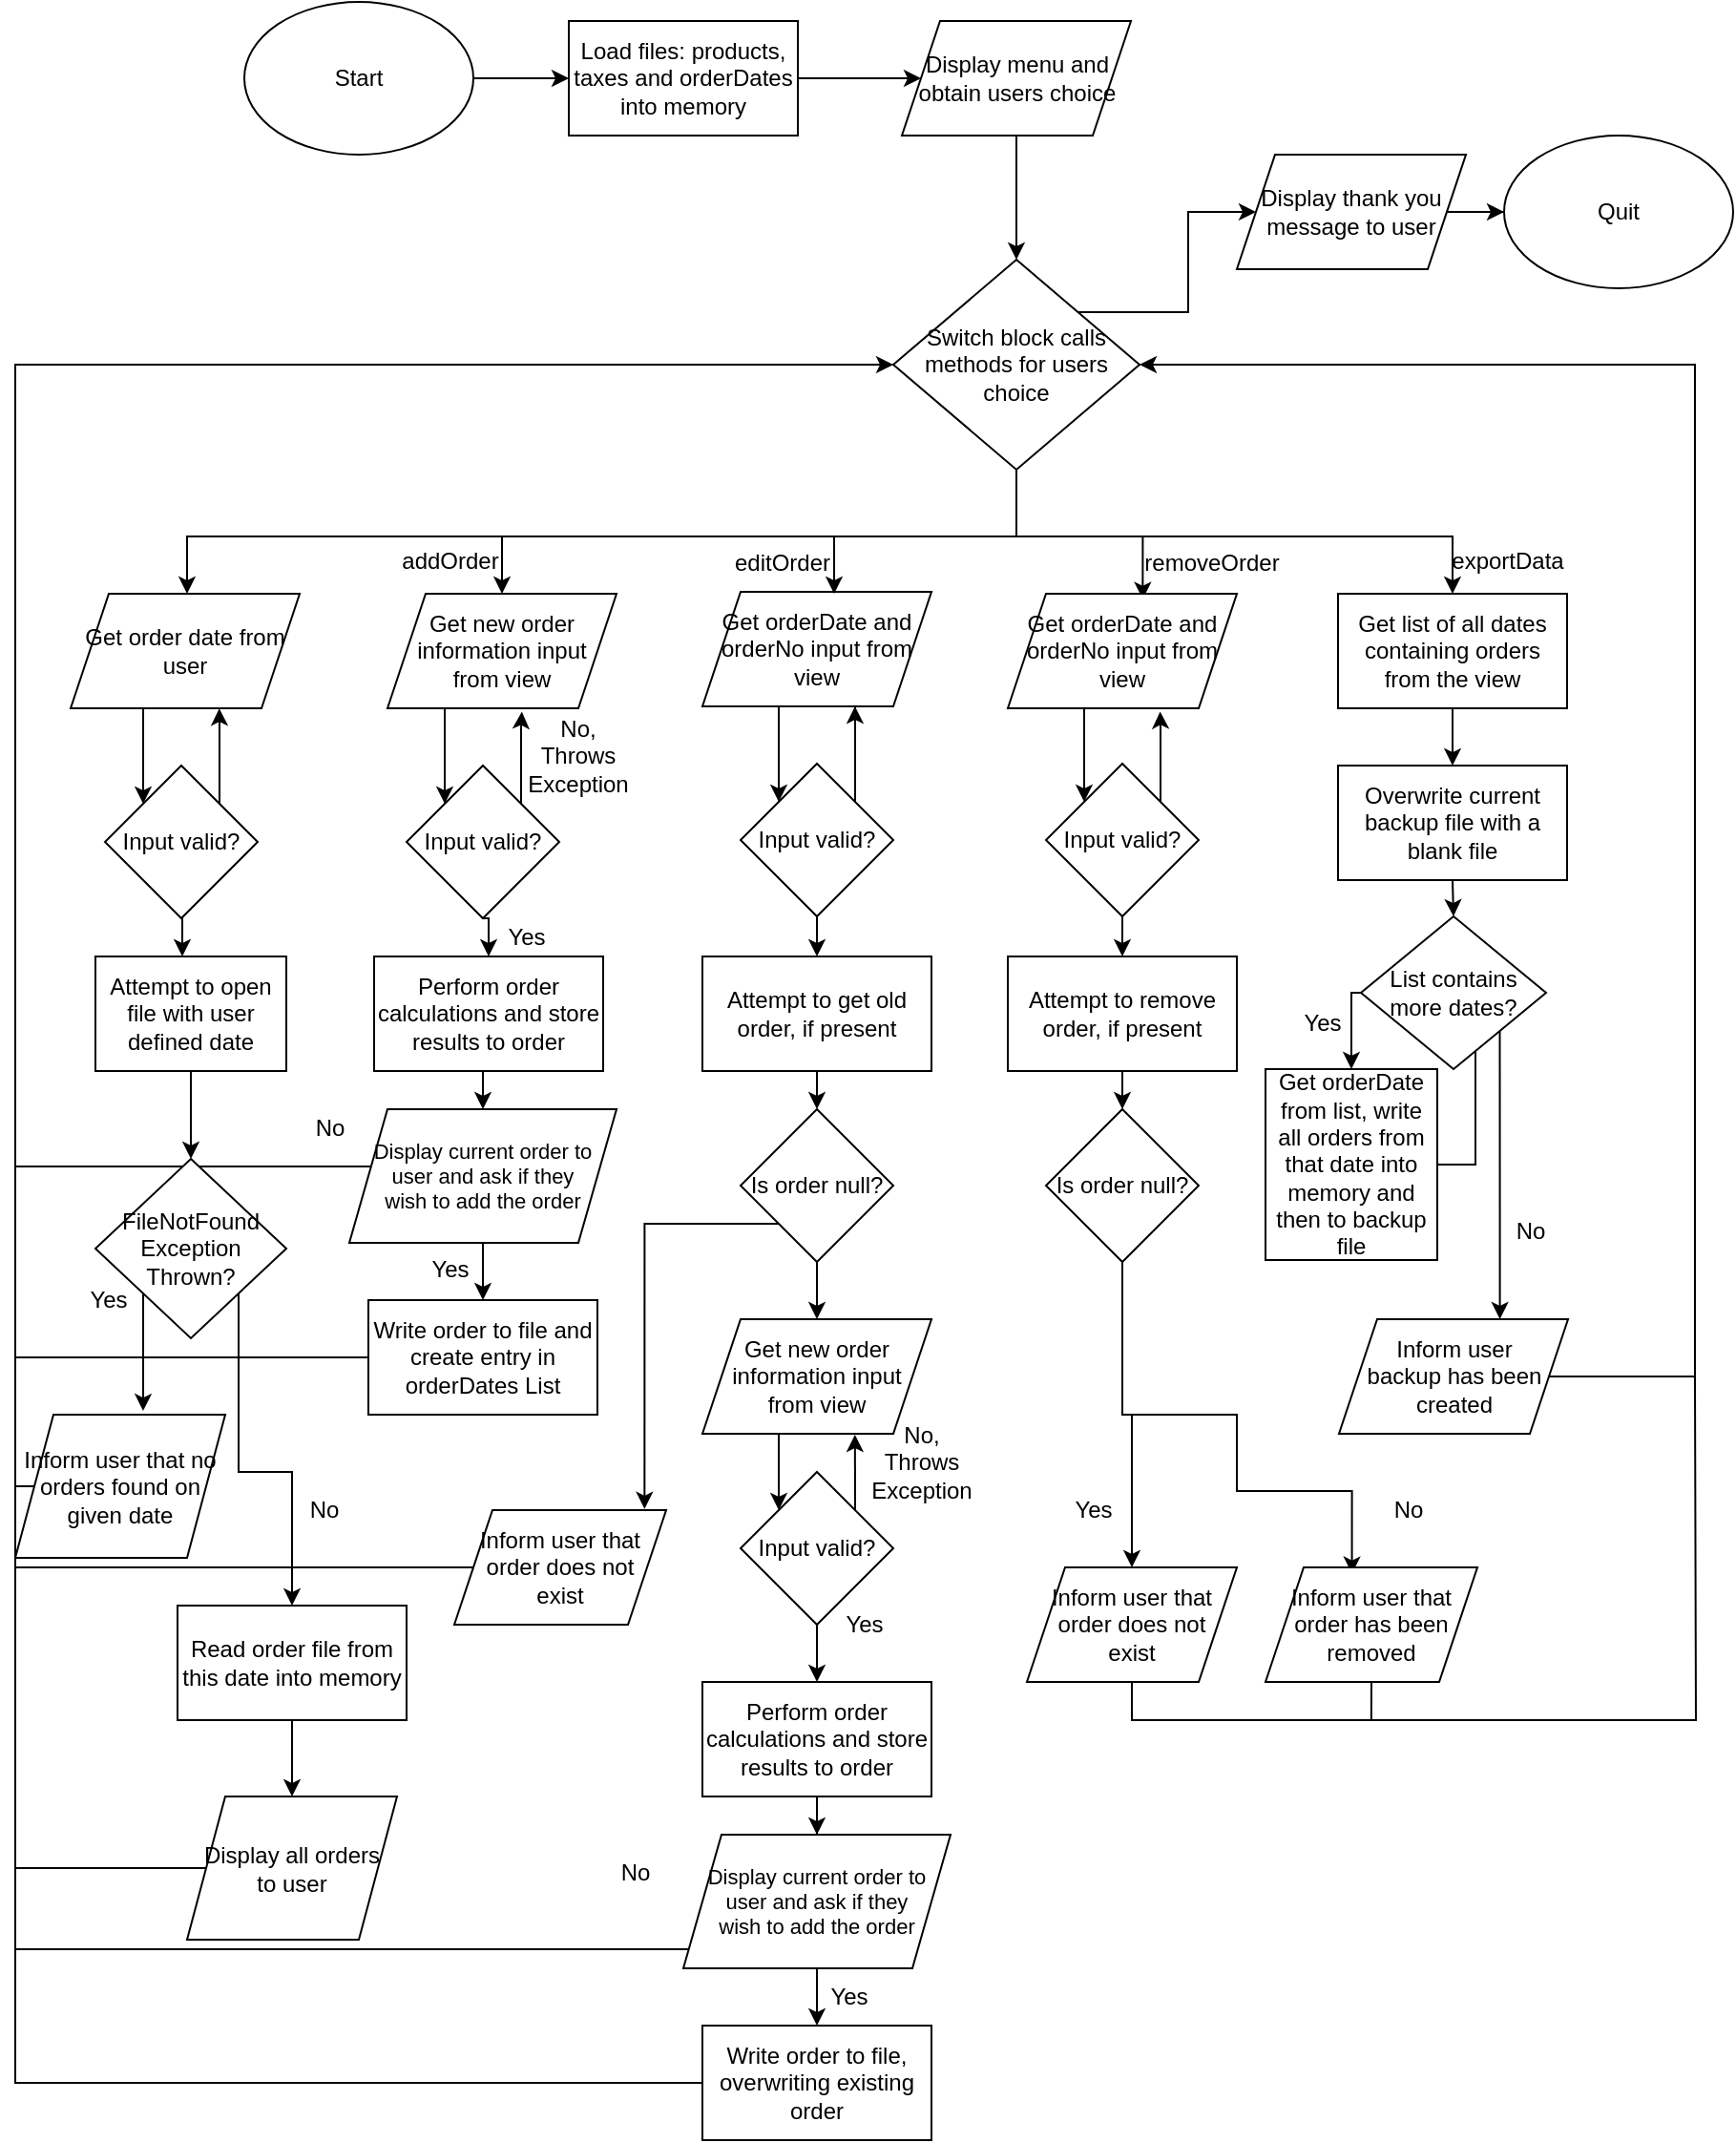 <mxfile version="13.10.2" type="device"><diagram id="LPQSU_8-kCFOFuhEyKn1" name="Page-1"><mxGraphModel dx="3310" dy="1685" grid="1" gridSize="10" guides="1" tooltips="1" connect="1" arrows="1" fold="1" page="0" pageScale="1" pageWidth="827" pageHeight="1169" math="0" shadow="0"><root><mxCell id="0"/><mxCell id="1" parent="0"/><mxCell id="2ud_dAQ5UQpuwKzFoYy5-61" value="" style="edgeStyle=orthogonalEdgeStyle;rounded=0;orthogonalLoop=1;jettySize=auto;html=1;" parent="1" source="2ud_dAQ5UQpuwKzFoYy5-2" target="2ud_dAQ5UQpuwKzFoYy5-5" edge="1"><mxGeometry relative="1" as="geometry"/></mxCell><mxCell id="2ud_dAQ5UQpuwKzFoYy5-2" value="Start" style="ellipse;whiteSpace=wrap;html=1;" parent="1" vertex="1"><mxGeometry x="40" y="40" width="120" height="80" as="geometry"/></mxCell><mxCell id="2ud_dAQ5UQpuwKzFoYy5-62" value="" style="edgeStyle=orthogonalEdgeStyle;rounded=0;orthogonalLoop=1;jettySize=auto;html=1;" parent="1" source="2ud_dAQ5UQpuwKzFoYy5-5" target="2ud_dAQ5UQpuwKzFoYy5-7" edge="1"><mxGeometry relative="1" as="geometry"/></mxCell><mxCell id="2ud_dAQ5UQpuwKzFoYy5-5" value="Load files: products, taxes and orderDates into memory" style="rounded=0;whiteSpace=wrap;html=1;" parent="1" vertex="1"><mxGeometry x="210" y="50" width="120" height="60" as="geometry"/></mxCell><mxCell id="2ud_dAQ5UQpuwKzFoYy5-63" value="" style="edgeStyle=orthogonalEdgeStyle;rounded=0;orthogonalLoop=1;jettySize=auto;html=1;" parent="1" source="2ud_dAQ5UQpuwKzFoYy5-7" target="2ud_dAQ5UQpuwKzFoYy5-9" edge="1"><mxGeometry relative="1" as="geometry"/></mxCell><mxCell id="2ud_dAQ5UQpuwKzFoYy5-7" value="Display menu and obtain users choice" style="shape=parallelogram;perimeter=parallelogramPerimeter;whiteSpace=wrap;html=1;fixedSize=1;" parent="1" vertex="1"><mxGeometry x="384.5" y="50" width="120" height="60" as="geometry"/></mxCell><mxCell id="2ud_dAQ5UQpuwKzFoYy5-20" value="" style="edgeStyle=orthogonalEdgeStyle;rounded=0;orthogonalLoop=1;jettySize=auto;html=1;entryX=0.589;entryY=0.047;entryDx=0;entryDy=0;entryPerimeter=0;" parent="1" source="2ud_dAQ5UQpuwKzFoYy5-9" target="2ud_dAQ5UQpuwKzFoYy5-13" edge="1"><mxGeometry relative="1" as="geometry"><Array as="points"><mxPoint x="445" y="320"/><mxPoint x="511" y="320"/></Array></mxGeometry></mxCell><mxCell id="2ud_dAQ5UQpuwKzFoYy5-59" style="edgeStyle=orthogonalEdgeStyle;rounded=0;orthogonalLoop=1;jettySize=auto;html=1;exitX=1;exitY=0;exitDx=0;exitDy=0;entryX=0;entryY=0.5;entryDx=0;entryDy=0;" parent="1" source="2ud_dAQ5UQpuwKzFoYy5-9" target="2ud_dAQ5UQpuwKzFoYy5-10" edge="1"><mxGeometry relative="1" as="geometry"/></mxCell><mxCell id="2ud_dAQ5UQpuwKzFoYy5-9" value="Switch block calls methods for users choice" style="rhombus;whiteSpace=wrap;html=1;" parent="1" vertex="1"><mxGeometry x="380" y="175" width="129" height="110" as="geometry"/></mxCell><mxCell id="2ud_dAQ5UQpuwKzFoYy5-60" value="" style="edgeStyle=orthogonalEdgeStyle;rounded=0;orthogonalLoop=1;jettySize=auto;html=1;" parent="1" source="2ud_dAQ5UQpuwKzFoYy5-10" target="2ud_dAQ5UQpuwKzFoYy5-11" edge="1"><mxGeometry relative="1" as="geometry"/></mxCell><mxCell id="2ud_dAQ5UQpuwKzFoYy5-10" value="Display thank you message to user" style="shape=parallelogram;perimeter=parallelogramPerimeter;whiteSpace=wrap;html=1;fixedSize=1;" parent="1" vertex="1"><mxGeometry x="560" y="120" width="120" height="60" as="geometry"/></mxCell><mxCell id="2ud_dAQ5UQpuwKzFoYy5-11" value="Quit" style="ellipse;whiteSpace=wrap;html=1;" parent="1" vertex="1"><mxGeometry x="700" y="110" width="120" height="80" as="geometry"/></mxCell><mxCell id="2ud_dAQ5UQpuwKzFoYy5-35" style="edgeStyle=orthogonalEdgeStyle;rounded=0;orthogonalLoop=1;jettySize=auto;html=1;entryX=0;entryY=0;entryDx=0;entryDy=0;" parent="1" source="2ud_dAQ5UQpuwKzFoYy5-12" target="2ud_dAQ5UQpuwKzFoYy5-25" edge="1"><mxGeometry relative="1" as="geometry"><Array as="points"><mxPoint x="360" y="420"/><mxPoint x="360" y="420"/></Array></mxGeometry></mxCell><mxCell id="2ud_dAQ5UQpuwKzFoYy5-82" style="edgeStyle=orthogonalEdgeStyle;rounded=0;orthogonalLoop=1;jettySize=auto;html=1;entryX=0;entryY=0;entryDx=0;entryDy=0;endArrow=classic;endFill=1;" parent="1" source="2ud_dAQ5UQpuwKzFoYy5-12" target="2ud_dAQ5UQpuwKzFoYy5-25" edge="1"><mxGeometry relative="1" as="geometry"><Array as="points"><mxPoint x="320" y="420"/><mxPoint x="320" y="420"/></Array></mxGeometry></mxCell><mxCell id="2ud_dAQ5UQpuwKzFoYy5-12" value="Get orderDate and orderNo input from view" style="shape=parallelogram;perimeter=parallelogramPerimeter;whiteSpace=wrap;html=1;fixedSize=1;spacing=2;" parent="1" vertex="1"><mxGeometry x="280" y="349" width="120" height="60" as="geometry"/></mxCell><mxCell id="2ud_dAQ5UQpuwKzFoYy5-122" style="edgeStyle=orthogonalEdgeStyle;rounded=0;orthogonalLoop=1;jettySize=auto;html=1;entryX=0;entryY=0;entryDx=0;entryDy=0;endArrow=classic;endFill=1;" parent="1" source="2ud_dAQ5UQpuwKzFoYy5-13" target="2ud_dAQ5UQpuwKzFoYy5-26" edge="1"><mxGeometry relative="1" as="geometry"><Array as="points"><mxPoint x="480" y="420"/><mxPoint x="480" y="420"/></Array></mxGeometry></mxCell><mxCell id="2ud_dAQ5UQpuwKzFoYy5-13" value="Get orderDate and orderNo input from view" style="shape=parallelogram;perimeter=parallelogramPerimeter;whiteSpace=wrap;html=1;fixedSize=1;" parent="1" vertex="1"><mxGeometry x="440" y="350" width="120" height="60" as="geometry"/></mxCell><mxCell id="2ud_dAQ5UQpuwKzFoYy5-79" style="edgeStyle=orthogonalEdgeStyle;rounded=0;orthogonalLoop=1;jettySize=auto;html=1;entryX=0;entryY=0;entryDx=0;entryDy=0;endArrow=classic;endFill=1;" parent="1" source="2ud_dAQ5UQpuwKzFoYy5-15" target="2ud_dAQ5UQpuwKzFoYy5-24" edge="1"><mxGeometry relative="1" as="geometry"><Array as="points"><mxPoint x="145" y="420"/><mxPoint x="145" y="420"/></Array></mxGeometry></mxCell><mxCell id="2ud_dAQ5UQpuwKzFoYy5-15" value="Get new order information input from view" style="shape=parallelogram;perimeter=parallelogramPerimeter;whiteSpace=wrap;html=1;fixedSize=1;spacing=5;" parent="1" vertex="1"><mxGeometry x="115" y="350" width="120" height="60" as="geometry"/></mxCell><mxCell id="2ud_dAQ5UQpuwKzFoYy5-108" value="" style="edgeStyle=orthogonalEdgeStyle;rounded=0;orthogonalLoop=1;jettySize=auto;html=1;endArrow=classic;endFill=1;" parent="1" source="2ud_dAQ5UQpuwKzFoYy5-17" target="2ud_dAQ5UQpuwKzFoYy5-106" edge="1"><mxGeometry relative="1" as="geometry"/></mxCell><mxCell id="2ud_dAQ5UQpuwKzFoYy5-17" value="Get list of all dates containing orders from the view" style="rounded=0;whiteSpace=wrap;html=1;" parent="1" vertex="1"><mxGeometry x="613" y="350" width="120" height="60" as="geometry"/></mxCell><mxCell id="2ud_dAQ5UQpuwKzFoYy5-21" value="" style="edgeStyle=orthogonalEdgeStyle;rounded=0;orthogonalLoop=1;jettySize=auto;html=1;exitX=0.5;exitY=1;exitDx=0;exitDy=0;" parent="1" source="2ud_dAQ5UQpuwKzFoYy5-9" edge="1"><mxGeometry relative="1" as="geometry"><mxPoint x="330" y="275" as="sourcePoint"/><mxPoint x="349" y="350" as="targetPoint"/><Array as="points"><mxPoint x="445" y="320"/><mxPoint x="349" y="320"/></Array></mxGeometry></mxCell><mxCell id="2ud_dAQ5UQpuwKzFoYy5-22" value="" style="edgeStyle=orthogonalEdgeStyle;rounded=0;orthogonalLoop=1;jettySize=auto;html=1;exitX=0.5;exitY=1;exitDx=0;exitDy=0;" parent="1" source="2ud_dAQ5UQpuwKzFoYy5-9" edge="1"><mxGeometry relative="1" as="geometry"><mxPoint x="430" y="268" as="sourcePoint"/><mxPoint x="175" y="350" as="targetPoint"/><Array as="points"><mxPoint x="445" y="320"/><mxPoint x="175" y="320"/><mxPoint x="175" y="350"/></Array></mxGeometry></mxCell><mxCell id="2ud_dAQ5UQpuwKzFoYy5-23" value="" style="edgeStyle=orthogonalEdgeStyle;rounded=0;orthogonalLoop=1;jettySize=auto;html=1;entryX=0.5;entryY=0;entryDx=0;entryDy=0;exitX=0.5;exitY=1;exitDx=0;exitDy=0;" parent="1" source="2ud_dAQ5UQpuwKzFoYy5-9" target="2ud_dAQ5UQpuwKzFoYy5-17" edge="1"><mxGeometry relative="1" as="geometry"><mxPoint x="440" y="290" as="sourcePoint"/><mxPoint x="645.5" y="325" as="targetPoint"/><Array as="points"><mxPoint x="445" y="320"/><mxPoint x="673" y="320"/></Array></mxGeometry></mxCell><mxCell id="2ud_dAQ5UQpuwKzFoYy5-80" style="edgeStyle=orthogonalEdgeStyle;rounded=0;orthogonalLoop=1;jettySize=auto;html=1;exitX=1;exitY=0;exitDx=0;exitDy=0;entryX=0.587;entryY=1.03;entryDx=0;entryDy=0;entryPerimeter=0;endArrow=classic;endFill=1;" parent="1" source="2ud_dAQ5UQpuwKzFoYy5-24" target="2ud_dAQ5UQpuwKzFoYy5-15" edge="1"><mxGeometry relative="1" as="geometry"/></mxCell><mxCell id="2ud_dAQ5UQpuwKzFoYy5-151" style="edgeStyle=orthogonalEdgeStyle;rounded=0;orthogonalLoop=1;jettySize=auto;html=1;exitX=0.5;exitY=1;exitDx=0;exitDy=0;endArrow=classic;endFill=1;entryX=0.5;entryY=0;entryDx=0;entryDy=0;" parent="1" source="2ud_dAQ5UQpuwKzFoYy5-24" target="2ud_dAQ5UQpuwKzFoYy5-53" edge="1"><mxGeometry relative="1" as="geometry"><mxPoint x="168" y="530" as="targetPoint"/><Array as="points"><mxPoint x="168" y="520"/></Array></mxGeometry></mxCell><mxCell id="2ud_dAQ5UQpuwKzFoYy5-24" value="Input valid?" style="rhombus;whiteSpace=wrap;html=1;" parent="1" vertex="1"><mxGeometry x="125" y="440" width="80" height="80" as="geometry"/></mxCell><mxCell id="2ud_dAQ5UQpuwKzFoYy5-39" style="edgeStyle=orthogonalEdgeStyle;rounded=0;orthogonalLoop=1;jettySize=auto;html=1;exitX=1;exitY=0;exitDx=0;exitDy=0;entryX=0.666;entryY=1;entryDx=0;entryDy=0;entryPerimeter=0;" parent="1" source="2ud_dAQ5UQpuwKzFoYy5-25" target="2ud_dAQ5UQpuwKzFoYy5-12" edge="1"><mxGeometry relative="1" as="geometry"/></mxCell><mxCell id="2ud_dAQ5UQpuwKzFoYy5-104" style="edgeStyle=orthogonalEdgeStyle;rounded=0;orthogonalLoop=1;jettySize=auto;html=1;exitX=0.5;exitY=1;exitDx=0;exitDy=0;entryX=0.5;entryY=0;entryDx=0;entryDy=0;endArrow=classic;endFill=1;" parent="1" source="2ud_dAQ5UQpuwKzFoYy5-25" target="2ud_dAQ5UQpuwKzFoYy5-75" edge="1"><mxGeometry relative="1" as="geometry"/></mxCell><mxCell id="2ud_dAQ5UQpuwKzFoYy5-25" value="Input valid?" style="rhombus;whiteSpace=wrap;html=1;" parent="1" vertex="1"><mxGeometry x="300" y="439" width="80" height="80" as="geometry"/></mxCell><mxCell id="2ud_dAQ5UQpuwKzFoYy5-123" style="edgeStyle=orthogonalEdgeStyle;rounded=0;orthogonalLoop=1;jettySize=auto;html=1;exitX=1;exitY=0;exitDx=0;exitDy=0;entryX=0.665;entryY=1.029;entryDx=0;entryDy=0;entryPerimeter=0;endArrow=classic;endFill=1;" parent="1" source="2ud_dAQ5UQpuwKzFoYy5-26" target="2ud_dAQ5UQpuwKzFoYy5-13" edge="1"><mxGeometry relative="1" as="geometry"/></mxCell><mxCell id="2ud_dAQ5UQpuwKzFoYy5-128" style="edgeStyle=orthogonalEdgeStyle;rounded=0;orthogonalLoop=1;jettySize=auto;html=1;exitX=0.5;exitY=1;exitDx=0;exitDy=0;entryX=0.5;entryY=0;entryDx=0;entryDy=0;endArrow=classic;endFill=1;" parent="1" source="2ud_dAQ5UQpuwKzFoYy5-26" target="2ud_dAQ5UQpuwKzFoYy5-124" edge="1"><mxGeometry relative="1" as="geometry"/></mxCell><mxCell id="2ud_dAQ5UQpuwKzFoYy5-26" value="Input valid?" style="rhombus;whiteSpace=wrap;html=1;" parent="1" vertex="1"><mxGeometry x="460" y="439" width="80" height="80" as="geometry"/></mxCell><mxCell id="2ud_dAQ5UQpuwKzFoYy5-50" value="No,&lt;br&gt;Throws Exception" style="text;html=1;strokeColor=none;fillColor=none;align=center;verticalAlign=middle;whiteSpace=wrap;rounded=0;" parent="1" vertex="1"><mxGeometry x="180" y="400" width="70" height="70" as="geometry"/></mxCell><mxCell id="2ud_dAQ5UQpuwKzFoYy5-56" style="edgeStyle=orthogonalEdgeStyle;rounded=0;orthogonalLoop=1;jettySize=auto;html=1;entryX=0.5;entryY=0;entryDx=0;entryDy=0;" parent="1" source="2ud_dAQ5UQpuwKzFoYy5-51" target="2ud_dAQ5UQpuwKzFoYy5-52" edge="1"><mxGeometry relative="1" as="geometry"/></mxCell><mxCell id="2ud_dAQ5UQpuwKzFoYy5-64" style="edgeStyle=orthogonalEdgeStyle;rounded=0;orthogonalLoop=1;jettySize=auto;html=1;entryX=0;entryY=0.5;entryDx=0;entryDy=0;" parent="1" source="2ud_dAQ5UQpuwKzFoYy5-51" target="2ud_dAQ5UQpuwKzFoYy5-9" edge="1"><mxGeometry relative="1" as="geometry"><Array as="points"><mxPoint x="-80" y="650"/><mxPoint x="-80" y="230"/></Array></mxGeometry></mxCell><mxCell id="2ud_dAQ5UQpuwKzFoYy5-51" value="&lt;p style=&quot;line-height: 120% ; font-size: 11px&quot;&gt;&lt;font style=&quot;font-size: 11px&quot;&gt;Display current order to user and ask if they wish to add the order&lt;/font&gt;&lt;/p&gt;" style="shape=parallelogram;perimeter=parallelogramPerimeter;html=1;fixedSize=1;verticalAlign=middle;align=center;whiteSpace=wrap;spacing=11;" parent="1" vertex="1"><mxGeometry x="95" y="620" width="140" height="70" as="geometry"/></mxCell><mxCell id="2ud_dAQ5UQpuwKzFoYy5-66" style="edgeStyle=orthogonalEdgeStyle;rounded=0;orthogonalLoop=1;jettySize=auto;html=1;endArrow=none;endFill=0;" parent="1" source="2ud_dAQ5UQpuwKzFoYy5-52" edge="1"><mxGeometry relative="1" as="geometry"><mxPoint x="80.0" y="650" as="targetPoint"/><Array as="points"><mxPoint x="-80" y="750"/><mxPoint x="-80" y="650"/></Array></mxGeometry></mxCell><mxCell id="2ud_dAQ5UQpuwKzFoYy5-52" value="Write order to file and create entry in orderDates List" style="rounded=0;whiteSpace=wrap;html=1;" parent="1" vertex="1"><mxGeometry x="105" y="720" width="120" height="60" as="geometry"/></mxCell><mxCell id="2ud_dAQ5UQpuwKzFoYy5-149" style="edgeStyle=orthogonalEdgeStyle;rounded=0;orthogonalLoop=1;jettySize=auto;html=1;exitX=0.5;exitY=1;exitDx=0;exitDy=0;entryX=0.5;entryY=0;entryDx=0;entryDy=0;endArrow=classic;endFill=1;" parent="1" source="2ud_dAQ5UQpuwKzFoYy5-53" target="2ud_dAQ5UQpuwKzFoYy5-51" edge="1"><mxGeometry relative="1" as="geometry"/></mxCell><mxCell id="2ud_dAQ5UQpuwKzFoYy5-53" value="Perform order calculations and store results to order" style="rounded=0;whiteSpace=wrap;html=1;" parent="1" vertex="1"><mxGeometry x="108" y="540" width="120" height="60" as="geometry"/></mxCell><mxCell id="2ud_dAQ5UQpuwKzFoYy5-54" value="Yes" style="text;html=1;strokeColor=none;fillColor=none;align=center;verticalAlign=middle;whiteSpace=wrap;rounded=0;" parent="1" vertex="1"><mxGeometry x="168" y="519" width="40" height="21" as="geometry"/></mxCell><mxCell id="2ud_dAQ5UQpuwKzFoYy5-55" value="Yes" style="text;html=1;strokeColor=none;fillColor=none;align=center;verticalAlign=middle;whiteSpace=wrap;rounded=0;" parent="1" vertex="1"><mxGeometry x="128" y="694" width="40" height="20" as="geometry"/></mxCell><mxCell id="2ud_dAQ5UQpuwKzFoYy5-67" value="No" style="text;html=1;strokeColor=none;fillColor=none;align=center;verticalAlign=middle;whiteSpace=wrap;rounded=0;" parent="1" vertex="1"><mxGeometry x="65" y="620" width="40" height="20" as="geometry"/></mxCell><mxCell id="2ud_dAQ5UQpuwKzFoYy5-70" value="addOrder" style="text;html=1;strokeColor=none;fillColor=none;align=center;verticalAlign=middle;whiteSpace=wrap;rounded=0;" parent="1" vertex="1"><mxGeometry x="128" y="323" width="40" height="20" as="geometry"/></mxCell><mxCell id="2ud_dAQ5UQpuwKzFoYy5-72" value="editOrder" style="text;html=1;strokeColor=none;fillColor=none;align=center;verticalAlign=middle;whiteSpace=wrap;rounded=0;" parent="1" vertex="1"><mxGeometry x="302" y="324" width="40" height="20" as="geometry"/></mxCell><mxCell id="2ud_dAQ5UQpuwKzFoYy5-73" value="removeOrder" style="text;html=1;strokeColor=none;fillColor=none;align=center;verticalAlign=middle;whiteSpace=wrap;rounded=0;" parent="1" vertex="1"><mxGeometry x="527" y="324" width="40" height="20" as="geometry"/></mxCell><mxCell id="2ud_dAQ5UQpuwKzFoYy5-74" value="exportData" style="text;html=1;strokeColor=none;fillColor=none;align=center;verticalAlign=middle;whiteSpace=wrap;rounded=0;" parent="1" vertex="1"><mxGeometry x="682" y="323" width="40" height="20" as="geometry"/></mxCell><mxCell id="2ud_dAQ5UQpuwKzFoYy5-105" style="edgeStyle=orthogonalEdgeStyle;rounded=0;orthogonalLoop=1;jettySize=auto;html=1;exitX=0.5;exitY=1;exitDx=0;exitDy=0;entryX=0.5;entryY=0;entryDx=0;entryDy=0;endArrow=classic;endFill=1;" parent="1" source="2ud_dAQ5UQpuwKzFoYy5-75" target="2ud_dAQ5UQpuwKzFoYy5-76" edge="1"><mxGeometry relative="1" as="geometry"/></mxCell><mxCell id="2ud_dAQ5UQpuwKzFoYy5-75" value="Attempt to get old order, if present" style="rounded=0;whiteSpace=wrap;html=1;" parent="1" vertex="1"><mxGeometry x="280" y="540" width="120" height="60" as="geometry"/></mxCell><mxCell id="2ud_dAQ5UQpuwKzFoYy5-90" style="edgeStyle=orthogonalEdgeStyle;rounded=0;orthogonalLoop=1;jettySize=auto;html=1;exitX=0;exitY=1;exitDx=0;exitDy=0;entryX=0.898;entryY=-0.01;entryDx=0;entryDy=0;entryPerimeter=0;endArrow=classic;endFill=1;" parent="1" source="2ud_dAQ5UQpuwKzFoYy5-76" target="2ud_dAQ5UQpuwKzFoYy5-77" edge="1"><mxGeometry relative="1" as="geometry"/></mxCell><mxCell id="2ud_dAQ5UQpuwKzFoYy5-92" value="" style="edgeStyle=orthogonalEdgeStyle;rounded=0;orthogonalLoop=1;jettySize=auto;html=1;endArrow=classic;endFill=1;" parent="1" source="2ud_dAQ5UQpuwKzFoYy5-76" target="2ud_dAQ5UQpuwKzFoYy5-83" edge="1"><mxGeometry relative="1" as="geometry"/></mxCell><mxCell id="2ud_dAQ5UQpuwKzFoYy5-76" value="Is order null?" style="rhombus;whiteSpace=wrap;html=1;align=center;" parent="1" vertex="1"><mxGeometry x="300" y="620" width="80" height="80" as="geometry"/></mxCell><mxCell id="2ud_dAQ5UQpuwKzFoYy5-93" style="edgeStyle=orthogonalEdgeStyle;rounded=0;orthogonalLoop=1;jettySize=auto;html=1;endArrow=none;endFill=0;" parent="1" source="2ud_dAQ5UQpuwKzFoYy5-77" edge="1"><mxGeometry relative="1" as="geometry"><mxPoint x="80" y="750" as="targetPoint"/><Array as="points"><mxPoint x="-80" y="860"/><mxPoint x="-80" y="750"/></Array></mxGeometry></mxCell><mxCell id="2ud_dAQ5UQpuwKzFoYy5-77" value="Inform user that order does not exist" style="shape=parallelogram;perimeter=parallelogramPerimeter;whiteSpace=wrap;html=1;fixedSize=1;align=center;spacing=11;" parent="1" vertex="1"><mxGeometry x="150" y="830" width="111" height="60" as="geometry"/></mxCell><mxCell id="2ud_dAQ5UQpuwKzFoYy5-88" style="edgeStyle=orthogonalEdgeStyle;rounded=0;orthogonalLoop=1;jettySize=auto;html=1;entryX=0;entryY=0;entryDx=0;entryDy=0;endArrow=classic;endFill=1;" parent="1" source="2ud_dAQ5UQpuwKzFoYy5-83" target="2ud_dAQ5UQpuwKzFoYy5-84" edge="1"><mxGeometry relative="1" as="geometry"><Array as="points"><mxPoint x="320" y="800"/><mxPoint x="320" y="800"/></Array></mxGeometry></mxCell><mxCell id="2ud_dAQ5UQpuwKzFoYy5-83" value="Get new order information input from view" style="shape=parallelogram;perimeter=parallelogramPerimeter;whiteSpace=wrap;html=1;fixedSize=1;spacing=5;" parent="1" vertex="1"><mxGeometry x="280" y="730" width="120" height="60" as="geometry"/></mxCell><mxCell id="2ud_dAQ5UQpuwKzFoYy5-89" style="edgeStyle=orthogonalEdgeStyle;rounded=0;orthogonalLoop=1;jettySize=auto;html=1;exitX=1;exitY=0;exitDx=0;exitDy=0;entryX=0.666;entryY=1.009;entryDx=0;entryDy=0;entryPerimeter=0;endArrow=classic;endFill=1;" parent="1" source="2ud_dAQ5UQpuwKzFoYy5-84" target="2ud_dAQ5UQpuwKzFoYy5-83" edge="1"><mxGeometry relative="1" as="geometry"/></mxCell><mxCell id="2ud_dAQ5UQpuwKzFoYy5-97" value="" style="edgeStyle=orthogonalEdgeStyle;rounded=0;orthogonalLoop=1;jettySize=auto;html=1;endArrow=classic;endFill=1;" parent="1" source="2ud_dAQ5UQpuwKzFoYy5-84" target="2ud_dAQ5UQpuwKzFoYy5-96" edge="1"><mxGeometry relative="1" as="geometry"/></mxCell><mxCell id="2ud_dAQ5UQpuwKzFoYy5-84" value="Input valid?" style="rhombus;whiteSpace=wrap;html=1;" parent="1" vertex="1"><mxGeometry x="300" y="810" width="80" height="80" as="geometry"/></mxCell><mxCell id="2ud_dAQ5UQpuwKzFoYy5-85" value="No,&lt;br&gt;Throws Exception" style="text;html=1;strokeColor=none;fillColor=none;align=center;verticalAlign=middle;whiteSpace=wrap;rounded=0;" parent="1" vertex="1"><mxGeometry x="360" y="770" width="70" height="70" as="geometry"/></mxCell><mxCell id="2ud_dAQ5UQpuwKzFoYy5-86" value="Yes" style="text;html=1;strokeColor=none;fillColor=none;align=center;verticalAlign=middle;whiteSpace=wrap;rounded=0;" parent="1" vertex="1"><mxGeometry x="344.5" y="880" width="40" height="20" as="geometry"/></mxCell><mxCell id="2ud_dAQ5UQpuwKzFoYy5-99" value="" style="edgeStyle=orthogonalEdgeStyle;rounded=0;orthogonalLoop=1;jettySize=auto;html=1;endArrow=classic;endFill=1;" parent="1" source="2ud_dAQ5UQpuwKzFoYy5-94" target="2ud_dAQ5UQpuwKzFoYy5-95" edge="1"><mxGeometry relative="1" as="geometry"/></mxCell><mxCell id="2ud_dAQ5UQpuwKzFoYy5-101" style="edgeStyle=orthogonalEdgeStyle;rounded=0;orthogonalLoop=1;jettySize=auto;html=1;endArrow=none;endFill=0;" parent="1" source="2ud_dAQ5UQpuwKzFoYy5-94" edge="1"><mxGeometry relative="1" as="geometry"><mxPoint x="80" y="860" as="targetPoint"/><Array as="points"><mxPoint x="-80" y="1060"/><mxPoint x="-80" y="860"/></Array></mxGeometry></mxCell><mxCell id="2ud_dAQ5UQpuwKzFoYy5-94" value="&lt;p style=&quot;line-height: 120% ; font-size: 11px&quot;&gt;&lt;font style=&quot;font-size: 11px&quot;&gt;Display current order to user and ask if they wish to add the order&lt;/font&gt;&lt;/p&gt;" style="shape=parallelogram;perimeter=parallelogramPerimeter;html=1;fixedSize=1;verticalAlign=middle;align=center;whiteSpace=wrap;spacing=11;" parent="1" vertex="1"><mxGeometry x="270" y="1000" width="140" height="70" as="geometry"/></mxCell><mxCell id="2ud_dAQ5UQpuwKzFoYy5-103" style="edgeStyle=orthogonalEdgeStyle;rounded=0;orthogonalLoop=1;jettySize=auto;html=1;endArrow=none;endFill=0;" parent="1" source="2ud_dAQ5UQpuwKzFoYy5-95" edge="1"><mxGeometry relative="1" as="geometry"><mxPoint x="-80" y="1040" as="targetPoint"/><Array as="points"><mxPoint x="-80" y="1130"/><mxPoint x="-80" y="1030"/></Array></mxGeometry></mxCell><mxCell id="2ud_dAQ5UQpuwKzFoYy5-95" value="Write order to file, overwriting existing order" style="rounded=0;whiteSpace=wrap;html=1;" parent="1" vertex="1"><mxGeometry x="280" y="1100" width="120" height="60" as="geometry"/></mxCell><mxCell id="2ud_dAQ5UQpuwKzFoYy5-98" value="" style="edgeStyle=orthogonalEdgeStyle;rounded=0;orthogonalLoop=1;jettySize=auto;html=1;endArrow=classic;endFill=1;" parent="1" source="2ud_dAQ5UQpuwKzFoYy5-96" target="2ud_dAQ5UQpuwKzFoYy5-94" edge="1"><mxGeometry relative="1" as="geometry"/></mxCell><mxCell id="2ud_dAQ5UQpuwKzFoYy5-96" value="Perform order calculations and store results to order" style="rounded=0;whiteSpace=wrap;html=1;" parent="1" vertex="1"><mxGeometry x="280" y="920" width="120" height="60" as="geometry"/></mxCell><mxCell id="2ud_dAQ5UQpuwKzFoYy5-100" value="No" style="text;html=1;strokeColor=none;fillColor=none;align=center;verticalAlign=middle;whiteSpace=wrap;rounded=0;" parent="1" vertex="1"><mxGeometry x="225" y="1010" width="40" height="20" as="geometry"/></mxCell><mxCell id="2ud_dAQ5UQpuwKzFoYy5-102" value="Yes" style="text;html=1;strokeColor=none;fillColor=none;align=center;verticalAlign=middle;whiteSpace=wrap;rounded=0;" parent="1" vertex="1"><mxGeometry x="337" y="1075" width="40" height="20" as="geometry"/></mxCell><mxCell id="2ud_dAQ5UQpuwKzFoYy5-110" style="edgeStyle=orthogonalEdgeStyle;rounded=0;orthogonalLoop=1;jettySize=auto;html=1;exitX=0.5;exitY=1;exitDx=0;exitDy=0;entryX=0.5;entryY=0;entryDx=0;entryDy=0;endArrow=classic;endFill=1;" parent="1" source="2ud_dAQ5UQpuwKzFoYy5-106" target="2ud_dAQ5UQpuwKzFoYy5-109" edge="1"><mxGeometry relative="1" as="geometry"/></mxCell><mxCell id="2ud_dAQ5UQpuwKzFoYy5-106" value="Overwrite current backup file with a blank file" style="rounded=0;whiteSpace=wrap;html=1;align=center;" parent="1" vertex="1"><mxGeometry x="613" y="440" width="120" height="60" as="geometry"/></mxCell><mxCell id="2ud_dAQ5UQpuwKzFoYy5-116" style="edgeStyle=orthogonalEdgeStyle;rounded=0;orthogonalLoop=1;jettySize=auto;html=1;exitX=1;exitY=0.5;exitDx=0;exitDy=0;entryX=0.5;entryY=1;entryDx=0;entryDy=0;endArrow=classic;endFill=1;" parent="1" source="2ud_dAQ5UQpuwKzFoYy5-107" target="2ud_dAQ5UQpuwKzFoYy5-109" edge="1"><mxGeometry relative="1" as="geometry"/></mxCell><mxCell id="2ud_dAQ5UQpuwKzFoYy5-107" value="Get orderDate from list, write all orders from that date into memory and then to backup file" style="rounded=0;whiteSpace=wrap;html=1;align=center;" parent="1" vertex="1"><mxGeometry x="575" y="599" width="90" height="100" as="geometry"/></mxCell><mxCell id="2ud_dAQ5UQpuwKzFoYy5-120" style="edgeStyle=orthogonalEdgeStyle;rounded=0;orthogonalLoop=1;jettySize=auto;html=1;exitX=1;exitY=1;exitDx=0;exitDy=0;endArrow=classic;endFill=1;" parent="1" source="2ud_dAQ5UQpuwKzFoYy5-109" target="2ud_dAQ5UQpuwKzFoYy5-119" edge="1"><mxGeometry relative="1" as="geometry"><Array as="points"><mxPoint x="698" y="700"/><mxPoint x="698" y="700"/></Array></mxGeometry></mxCell><mxCell id="2ud_dAQ5UQpuwKzFoYy5-130" style="edgeStyle=orthogonalEdgeStyle;rounded=0;orthogonalLoop=1;jettySize=auto;html=1;exitX=0;exitY=0.5;exitDx=0;exitDy=0;entryX=0.5;entryY=0;entryDx=0;entryDy=0;endArrow=classic;endFill=1;" parent="1" source="2ud_dAQ5UQpuwKzFoYy5-109" target="2ud_dAQ5UQpuwKzFoYy5-107" edge="1"><mxGeometry relative="1" as="geometry"><Array as="points"><mxPoint x="620" y="559"/></Array></mxGeometry></mxCell><mxCell id="2ud_dAQ5UQpuwKzFoYy5-109" value="List contains more dates?" style="rhombus;whiteSpace=wrap;html=1;align=center;spacing=5;" parent="1" vertex="1"><mxGeometry x="625" y="519" width="97" height="80" as="geometry"/></mxCell><mxCell id="2ud_dAQ5UQpuwKzFoYy5-113" value="Yes" style="text;html=1;strokeColor=none;fillColor=none;align=center;verticalAlign=middle;whiteSpace=wrap;rounded=0;" parent="1" vertex="1"><mxGeometry x="585" y="565" width="40" height="20" as="geometry"/></mxCell><mxCell id="2ud_dAQ5UQpuwKzFoYy5-121" style="edgeStyle=orthogonalEdgeStyle;rounded=0;orthogonalLoop=1;jettySize=auto;html=1;exitX=1;exitY=0.5;exitDx=0;exitDy=0;entryX=1;entryY=0.5;entryDx=0;entryDy=0;endArrow=classic;endFill=1;" parent="1" source="2ud_dAQ5UQpuwKzFoYy5-119" target="2ud_dAQ5UQpuwKzFoYy5-9" edge="1"><mxGeometry relative="1" as="geometry"><Array as="points"><mxPoint x="800" y="760"/><mxPoint x="800" y="230"/></Array></mxGeometry></mxCell><mxCell id="2ud_dAQ5UQpuwKzFoYy5-119" value="Inform user backup has been created" style="shape=parallelogram;perimeter=parallelogramPerimeter;whiteSpace=wrap;html=1;fixedSize=1;align=center;spacing=14;" parent="1" vertex="1"><mxGeometry x="613.5" y="730" width="120" height="60" as="geometry"/></mxCell><mxCell id="2ud_dAQ5UQpuwKzFoYy5-129" style="edgeStyle=orthogonalEdgeStyle;rounded=0;orthogonalLoop=1;jettySize=auto;html=1;exitX=0.5;exitY=1;exitDx=0;exitDy=0;entryX=0.5;entryY=0;entryDx=0;entryDy=0;endArrow=classic;endFill=1;" parent="1" source="2ud_dAQ5UQpuwKzFoYy5-124" target="2ud_dAQ5UQpuwKzFoYy5-126" edge="1"><mxGeometry relative="1" as="geometry"/></mxCell><mxCell id="2ud_dAQ5UQpuwKzFoYy5-124" value="Attempt to remove order, if present" style="rounded=0;whiteSpace=wrap;html=1;" parent="1" vertex="1"><mxGeometry x="440" y="540" width="120" height="60" as="geometry"/></mxCell><mxCell id="2ud_dAQ5UQpuwKzFoYy5-134" style="edgeStyle=orthogonalEdgeStyle;rounded=0;orthogonalLoop=1;jettySize=auto;html=1;exitX=0.5;exitY=1;exitDx=0;exitDy=0;entryX=0.5;entryY=0;entryDx=0;entryDy=0;endArrow=classic;endFill=1;" parent="1" source="2ud_dAQ5UQpuwKzFoYy5-126" target="2ud_dAQ5UQpuwKzFoYy5-127" edge="1"><mxGeometry relative="1" as="geometry"><Array as="points"><mxPoint x="500" y="780"/><mxPoint x="505" y="780"/><mxPoint x="505" y="860"/></Array></mxGeometry></mxCell><mxCell id="2ud_dAQ5UQpuwKzFoYy5-135" style="edgeStyle=orthogonalEdgeStyle;rounded=0;orthogonalLoop=1;jettySize=auto;html=1;entryX=0.408;entryY=0.055;entryDx=0;entryDy=0;entryPerimeter=0;endArrow=classic;endFill=1;exitX=0.5;exitY=1;exitDx=0;exitDy=0;" parent="1" source="2ud_dAQ5UQpuwKzFoYy5-126" target="2ud_dAQ5UQpuwKzFoYy5-132" edge="1"><mxGeometry relative="1" as="geometry"><Array as="points"><mxPoint x="500" y="780"/><mxPoint x="560" y="780"/><mxPoint x="560" y="820"/><mxPoint x="620" y="820"/></Array></mxGeometry></mxCell><mxCell id="2ud_dAQ5UQpuwKzFoYy5-126" value="Is order null?" style="rhombus;whiteSpace=wrap;html=1;align=center;" parent="1" vertex="1"><mxGeometry x="460" y="620" width="80" height="80" as="geometry"/></mxCell><mxCell id="2ud_dAQ5UQpuwKzFoYy5-139" style="edgeStyle=orthogonalEdgeStyle;rounded=0;orthogonalLoop=1;jettySize=auto;html=1;exitX=0.5;exitY=1;exitDx=0;exitDy=0;endArrow=none;endFill=0;" parent="1" source="2ud_dAQ5UQpuwKzFoYy5-127" edge="1"><mxGeometry relative="1" as="geometry"><mxPoint x="800" y="760" as="targetPoint"/></mxGeometry></mxCell><mxCell id="2ud_dAQ5UQpuwKzFoYy5-127" value="Inform user that order does not exist" style="shape=parallelogram;perimeter=parallelogramPerimeter;whiteSpace=wrap;html=1;fixedSize=1;align=center;spacing=11;" parent="1" vertex="1"><mxGeometry x="450" y="860" width="110" height="60" as="geometry"/></mxCell><mxCell id="2ud_dAQ5UQpuwKzFoYy5-131" value="No" style="text;html=1;strokeColor=none;fillColor=none;align=center;verticalAlign=middle;whiteSpace=wrap;rounded=0;" parent="1" vertex="1"><mxGeometry x="693.5" y="674" width="40" height="20" as="geometry"/></mxCell><mxCell id="2ud_dAQ5UQpuwKzFoYy5-142" style="edgeStyle=orthogonalEdgeStyle;rounded=0;orthogonalLoop=1;jettySize=auto;html=1;exitX=0.5;exitY=1;exitDx=0;exitDy=0;endArrow=none;endFill=0;" parent="1" source="2ud_dAQ5UQpuwKzFoYy5-132" edge="1"><mxGeometry relative="1" as="geometry"><mxPoint x="630.429" y="940" as="targetPoint"/></mxGeometry></mxCell><mxCell id="2ud_dAQ5UQpuwKzFoYy5-132" value="Inform user that order has been removed" style="shape=parallelogram;perimeter=parallelogramPerimeter;whiteSpace=wrap;html=1;fixedSize=1;align=center;spacing=11;" parent="1" vertex="1"><mxGeometry x="575" y="860" width="111" height="60" as="geometry"/></mxCell><mxCell id="2ud_dAQ5UQpuwKzFoYy5-136" value="Yes" style="text;html=1;strokeColor=none;fillColor=none;align=center;verticalAlign=middle;whiteSpace=wrap;rounded=0;" parent="1" vertex="1"><mxGeometry x="464.5" y="820" width="40" height="20" as="geometry"/></mxCell><mxCell id="2ud_dAQ5UQpuwKzFoYy5-137" value="No" style="text;html=1;strokeColor=none;fillColor=none;align=center;verticalAlign=middle;whiteSpace=wrap;rounded=0;" parent="1" vertex="1"><mxGeometry x="630" y="820" width="40" height="20" as="geometry"/></mxCell><mxCell id="2ud_dAQ5UQpuwKzFoYy5-147" value="" style="edgeStyle=orthogonalEdgeStyle;rounded=0;orthogonalLoop=1;jettySize=auto;html=1;endArrow=classic;endFill=1;entryX=0;entryY=0;entryDx=0;entryDy=0;exitX=0.5;exitY=1;exitDx=0;exitDy=0;" parent="1" source="2ud_dAQ5UQpuwKzFoYy5-156" target="2ud_dAQ5UQpuwKzFoYy5-157" edge="1"><mxGeometry relative="1" as="geometry"><mxPoint x="35" y="410" as="sourcePoint"/><mxPoint x="35" y="440" as="targetPoint"/><Array as="points"><mxPoint x="-13" y="410"/></Array></mxGeometry></mxCell><mxCell id="2ud_dAQ5UQpuwKzFoYy5-145" value="" style="edgeStyle=orthogonalEdgeStyle;rounded=0;orthogonalLoop=1;jettySize=auto;html=1;exitX=0.5;exitY=1;exitDx=0;exitDy=0;" parent="1" source="2ud_dAQ5UQpuwKzFoYy5-9" target="2ud_dAQ5UQpuwKzFoYy5-156" edge="1"><mxGeometry relative="1" as="geometry"><mxPoint x="440" y="290" as="sourcePoint"/><mxPoint x="35" y="350" as="targetPoint"/><Array as="points"><mxPoint x="445" y="320"/><mxPoint x="10" y="320"/></Array></mxGeometry></mxCell><mxCell id="2ud_dAQ5UQpuwKzFoYy5-152" value="" style="edgeStyle=orthogonalEdgeStyle;rounded=0;orthogonalLoop=1;jettySize=auto;html=1;endArrow=classic;endFill=1;exitX=0.5;exitY=1;exitDx=0;exitDy=0;" parent="1" edge="1"><mxGeometry relative="1" as="geometry"><mxPoint x="6.5" y="520" as="sourcePoint"/><mxPoint x="7.5" y="540" as="targetPoint"/><Array as="points"><mxPoint x="7.5" y="520"/></Array></mxGeometry></mxCell><mxCell id="2ud_dAQ5UQpuwKzFoYy5-155" value="" style="edgeStyle=orthogonalEdgeStyle;rounded=0;orthogonalLoop=1;jettySize=auto;html=1;endArrow=classic;endFill=1;exitX=0.5;exitY=1;exitDx=0;exitDy=0;" parent="1" source="2ud_dAQ5UQpuwKzFoYy5-158" target="2ud_dAQ5UQpuwKzFoYy5-153" edge="1"><mxGeometry relative="1" as="geometry"><mxPoint x="40" y="600" as="sourcePoint"/></mxGeometry></mxCell><mxCell id="2ud_dAQ5UQpuwKzFoYy5-161" style="edgeStyle=orthogonalEdgeStyle;rounded=0;orthogonalLoop=1;jettySize=auto;html=1;exitX=0;exitY=1;exitDx=0;exitDy=0;entryX=0.609;entryY=-0.026;entryDx=0;entryDy=0;entryPerimeter=0;endArrow=classic;endFill=1;" parent="1" source="2ud_dAQ5UQpuwKzFoYy5-153" target="2ud_dAQ5UQpuwKzFoYy5-160" edge="1"><mxGeometry relative="1" as="geometry"/></mxCell><mxCell id="2ud_dAQ5UQpuwKzFoYy5-171" style="edgeStyle=orthogonalEdgeStyle;rounded=0;orthogonalLoop=1;jettySize=auto;html=1;exitX=1;exitY=1;exitDx=0;exitDy=0;endArrow=classic;endFill=1;" parent="1" source="2ud_dAQ5UQpuwKzFoYy5-153" target="2ud_dAQ5UQpuwKzFoYy5-170" edge="1"><mxGeometry relative="1" as="geometry"/></mxCell><mxCell id="2ud_dAQ5UQpuwKzFoYy5-153" value="FileNotFound Exception Thrown?" style="rhombus;whiteSpace=wrap;html=1;align=center;verticalAlign=middle;spacing=15;" parent="1" vertex="1"><mxGeometry x="-38" y="646" width="100" height="94" as="geometry"/></mxCell><mxCell id="2ud_dAQ5UQpuwKzFoYy5-156" value="Get order date from user" style="shape=parallelogram;perimeter=parallelogramPerimeter;whiteSpace=wrap;html=1;fixedSize=1;spacing=5;" parent="1" vertex="1"><mxGeometry x="-51" y="350" width="120" height="60" as="geometry"/></mxCell><mxCell id="2ud_dAQ5UQpuwKzFoYy5-159" style="edgeStyle=orthogonalEdgeStyle;rounded=0;orthogonalLoop=1;jettySize=auto;html=1;exitX=1;exitY=0;exitDx=0;exitDy=0;entryX=0.649;entryY=1.002;entryDx=0;entryDy=0;entryPerimeter=0;endArrow=classic;endFill=1;" parent="1" source="2ud_dAQ5UQpuwKzFoYy5-157" target="2ud_dAQ5UQpuwKzFoYy5-156" edge="1"><mxGeometry relative="1" as="geometry"/></mxCell><mxCell id="2ud_dAQ5UQpuwKzFoYy5-157" value="Input valid?" style="rhombus;whiteSpace=wrap;html=1;" parent="1" vertex="1"><mxGeometry x="-33" y="440" width="80" height="80" as="geometry"/></mxCell><mxCell id="2ud_dAQ5UQpuwKzFoYy5-158" value="Attempt to open file with user defined date" style="rounded=0;whiteSpace=wrap;html=1;" parent="1" vertex="1"><mxGeometry x="-38" y="540" width="100" height="60" as="geometry"/></mxCell><mxCell id="2ud_dAQ5UQpuwKzFoYy5-169" style="edgeStyle=orthogonalEdgeStyle;rounded=0;orthogonalLoop=1;jettySize=auto;html=1;exitX=0;exitY=0.5;exitDx=0;exitDy=0;endArrow=none;endFill=0;" parent="1" source="2ud_dAQ5UQpuwKzFoYy5-160" edge="1"><mxGeometry relative="1" as="geometry"><mxPoint x="-80" y="810" as="targetPoint"/></mxGeometry></mxCell><mxCell id="2ud_dAQ5UQpuwKzFoYy5-160" value="Inform user that no orders found on given date" style="shape=parallelogram;perimeter=parallelogramPerimeter;whiteSpace=wrap;html=1;fixedSize=1;spacing=5;" parent="1" vertex="1"><mxGeometry x="-80" y="780" width="110" height="75" as="geometry"/></mxCell><mxCell id="2ud_dAQ5UQpuwKzFoYy5-162" value="Yes" style="text;html=1;strokeColor=none;fillColor=none;align=center;verticalAlign=middle;whiteSpace=wrap;rounded=0;" parent="1" vertex="1"><mxGeometry x="-51" y="709" width="40" height="21" as="geometry"/></mxCell><mxCell id="2ud_dAQ5UQpuwKzFoYy5-174" style="edgeStyle=orthogonalEdgeStyle;rounded=0;orthogonalLoop=1;jettySize=auto;html=1;endArrow=none;endFill=0;" parent="1" source="2ud_dAQ5UQpuwKzFoYy5-164" edge="1"><mxGeometry relative="1" as="geometry"><mxPoint x="-80" y="1017.5" as="targetPoint"/></mxGeometry></mxCell><mxCell id="2ud_dAQ5UQpuwKzFoYy5-164" value="Display all orders to user" style="shape=parallelogram;perimeter=parallelogramPerimeter;whiteSpace=wrap;html=1;fixedSize=1;spacing=5;" parent="1" vertex="1"><mxGeometry x="10" y="980" width="110" height="75" as="geometry"/></mxCell><mxCell id="2ud_dAQ5UQpuwKzFoYy5-166" value="No" style="text;html=1;strokeColor=none;fillColor=none;align=center;verticalAlign=middle;whiteSpace=wrap;rounded=0;" parent="1" vertex="1"><mxGeometry x="62" y="820" width="40" height="20" as="geometry"/></mxCell><mxCell id="2ud_dAQ5UQpuwKzFoYy5-173" value="" style="edgeStyle=orthogonalEdgeStyle;rounded=0;orthogonalLoop=1;jettySize=auto;html=1;endArrow=classic;endFill=1;" parent="1" source="2ud_dAQ5UQpuwKzFoYy5-170" target="2ud_dAQ5UQpuwKzFoYy5-164" edge="1"><mxGeometry relative="1" as="geometry"/></mxCell><mxCell id="2ud_dAQ5UQpuwKzFoYy5-170" value="Read order file from this date into memory" style="rounded=0;whiteSpace=wrap;html=1;align=center;" parent="1" vertex="1"><mxGeometry x="5" y="880" width="120" height="60" as="geometry"/></mxCell></root></mxGraphModel></diagram></mxfile>